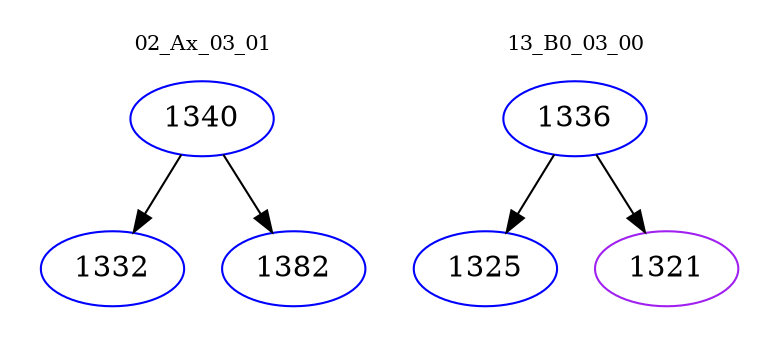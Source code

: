 digraph{
subgraph cluster_0 {
color = white
label = "02_Ax_03_01";
fontsize=10;
T0_1340 [label="1340", color="blue"]
T0_1340 -> T0_1332 [color="black"]
T0_1332 [label="1332", color="blue"]
T0_1340 -> T0_1382 [color="black"]
T0_1382 [label="1382", color="blue"]
}
subgraph cluster_1 {
color = white
label = "13_B0_03_00";
fontsize=10;
T1_1336 [label="1336", color="blue"]
T1_1336 -> T1_1325 [color="black"]
T1_1325 [label="1325", color="blue"]
T1_1336 -> T1_1321 [color="black"]
T1_1321 [label="1321", color="purple"]
}
}
